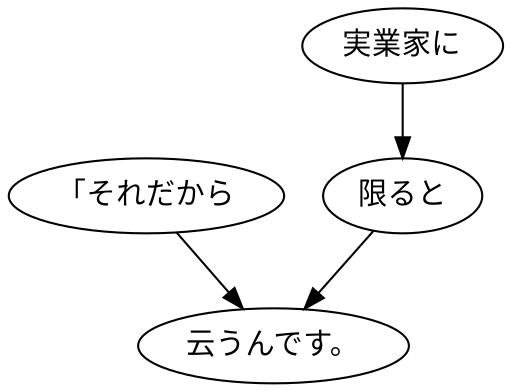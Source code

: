 digraph graph3127 {
	node0 [label="「それだから"];
	node1 [label="実業家に"];
	node2 [label="限ると"];
	node3 [label="云うんです。"];
	node0 -> node3;
	node1 -> node2;
	node2 -> node3;
}
